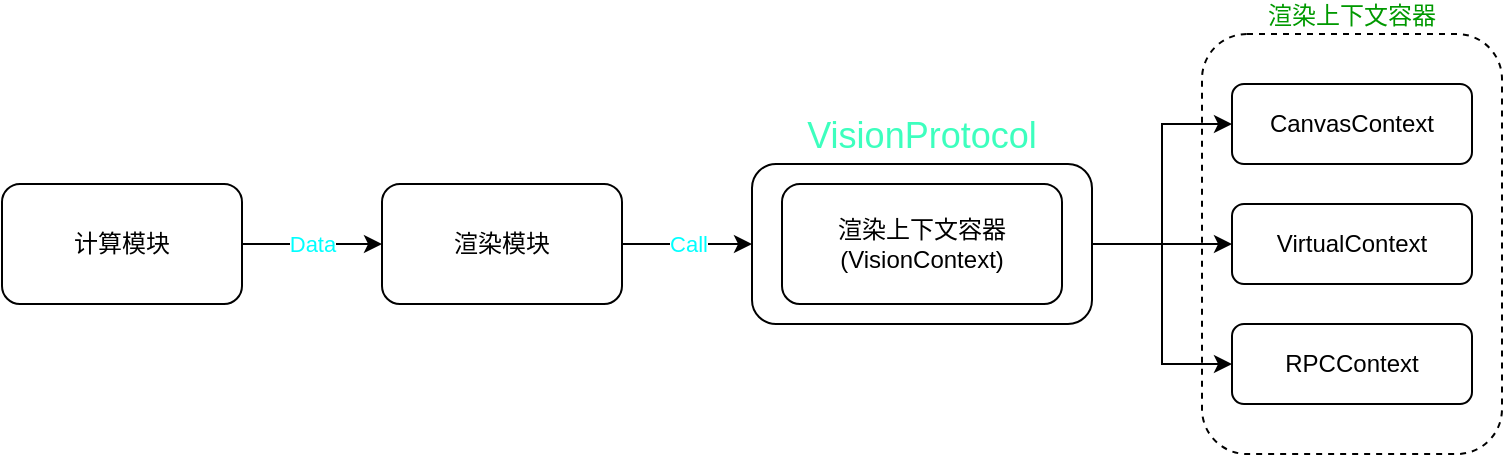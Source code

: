 <mxfile version="21.5.2" type="device">
  <diagram name="第 1 页" id="b5weSJW0Cco4jnRBl2Th">
    <mxGraphModel dx="988" dy="577" grid="1" gridSize="10" guides="1" tooltips="1" connect="1" arrows="1" fold="1" page="1" pageScale="1" pageWidth="1169" pageHeight="827" math="0" shadow="0">
      <root>
        <mxCell id="0" />
        <mxCell id="1" parent="0" />
        <mxCell id="lTGDRozN9I56LuCi_AV8-1" value="计算模块" style="rounded=1;whiteSpace=wrap;html=1;" parent="1" vertex="1">
          <mxGeometry x="210" y="325" width="120" height="60" as="geometry" />
        </mxCell>
        <mxCell id="lTGDRozN9I56LuCi_AV8-2" value="渲染模块" style="whiteSpace=wrap;html=1;rounded=1;" parent="1" vertex="1">
          <mxGeometry x="400" y="325" width="120" height="60" as="geometry" />
        </mxCell>
        <mxCell id="lTGDRozN9I56LuCi_AV8-8" style="edgeStyle=orthogonalEdgeStyle;rounded=0;orthogonalLoop=1;jettySize=auto;html=1;exitX=0.5;exitY=1;exitDx=0;exitDy=0;" parent="1" edge="1">
          <mxGeometry relative="1" as="geometry">
            <mxPoint x="690" y="385" as="sourcePoint" />
            <mxPoint x="690" y="385" as="targetPoint" />
          </mxGeometry>
        </mxCell>
        <mxCell id="lTGDRozN9I56LuCi_AV8-9" value="VisionProtocol" style="whiteSpace=wrap;html=1;rounded=1;labelPosition=center;verticalLabelPosition=top;align=center;verticalAlign=bottom;fontSize=18;fontColor=#3DFFBE;" parent="1" vertex="1">
          <mxGeometry x="585" y="315" width="170" height="80" as="geometry" />
        </mxCell>
        <mxCell id="lTGDRozN9I56LuCi_AV8-7" value="渲染上下文容器(VisionContext)" style="rounded=1;whiteSpace=wrap;html=1;" parent="1" vertex="1">
          <mxGeometry x="600" y="325" width="140" height="60" as="geometry" />
        </mxCell>
        <mxCell id="lTGDRozN9I56LuCi_AV8-12" value="&lt;font color=&quot;#009900&quot;&gt;渲染上下文容器&lt;/font&gt;" style="rounded=1;whiteSpace=wrap;html=1;labelPosition=center;verticalLabelPosition=top;align=center;verticalAlign=bottom;dashed=1;" parent="1" vertex="1">
          <mxGeometry x="810" y="250" width="150" height="210" as="geometry" />
        </mxCell>
        <mxCell id="lTGDRozN9I56LuCi_AV8-13" value="CanvasContext" style="rounded=1;whiteSpace=wrap;html=1;" parent="1" vertex="1">
          <mxGeometry x="825" y="275" width="120" height="40" as="geometry" />
        </mxCell>
        <mxCell id="lTGDRozN9I56LuCi_AV8-14" value="VirtualContext" style="rounded=1;whiteSpace=wrap;html=1;" parent="1" vertex="1">
          <mxGeometry x="825" y="335" width="120" height="40" as="geometry" />
        </mxCell>
        <mxCell id="lTGDRozN9I56LuCi_AV8-15" value="RPCContext" style="rounded=1;whiteSpace=wrap;html=1;" parent="1" vertex="1">
          <mxGeometry x="825" y="395" width="120" height="40" as="geometry" />
        </mxCell>
        <mxCell id="lTGDRozN9I56LuCi_AV8-20" value="" style="endArrow=classic;html=1;rounded=0;exitX=1;exitY=0.5;exitDx=0;exitDy=0;entryX=0;entryY=0.5;entryDx=0;entryDy=0;entryPerimeter=0;edgeStyle=orthogonalEdgeStyle;" parent="1" source="lTGDRozN9I56LuCi_AV8-9" target="lTGDRozN9I56LuCi_AV8-14" edge="1">
          <mxGeometry width="50" height="50" relative="1" as="geometry">
            <mxPoint x="729" y="430" as="sourcePoint" />
            <mxPoint x="789" y="430" as="targetPoint" />
            <Array as="points">
              <mxPoint x="795" y="355" />
              <mxPoint x="795" y="355" />
            </Array>
          </mxGeometry>
        </mxCell>
        <mxCell id="lTGDRozN9I56LuCi_AV8-21" value="" style="endArrow=classic;html=1;rounded=0;exitX=1;exitY=0.5;exitDx=0;exitDy=0;entryX=0;entryY=0.5;entryDx=0;entryDy=0;edgeStyle=orthogonalEdgeStyle;" parent="1" source="lTGDRozN9I56LuCi_AV8-9" target="lTGDRozN9I56LuCi_AV8-13" edge="1">
          <mxGeometry width="50" height="50" relative="1" as="geometry">
            <mxPoint x="755" y="295" as="sourcePoint" />
            <mxPoint x="805" y="245" as="targetPoint" />
          </mxGeometry>
        </mxCell>
        <mxCell id="lTGDRozN9I56LuCi_AV8-22" value="" style="endArrow=classic;html=1;rounded=0;exitX=1;exitY=0.5;exitDx=0;exitDy=0;entryX=0;entryY=0.5;entryDx=0;entryDy=0;edgeStyle=orthogonalEdgeStyle;" parent="1" source="lTGDRozN9I56LuCi_AV8-9" target="lTGDRozN9I56LuCi_AV8-15" edge="1">
          <mxGeometry width="50" height="50" relative="1" as="geometry">
            <mxPoint x="745" y="455" as="sourcePoint" />
            <mxPoint x="795" y="405" as="targetPoint" />
          </mxGeometry>
        </mxCell>
        <mxCell id="b7iuSrvoOFMTaVKUDUDY-1" value="" style="endArrow=classic;html=1;rounded=0;exitX=1;exitY=0.5;exitDx=0;exitDy=0;entryX=0;entryY=0.5;entryDx=0;entryDy=0;" edge="1" parent="1" source="lTGDRozN9I56LuCi_AV8-1" target="lTGDRozN9I56LuCi_AV8-2">
          <mxGeometry relative="1" as="geometry">
            <mxPoint x="350" y="420" as="sourcePoint" />
            <mxPoint x="450" y="420" as="targetPoint" />
          </mxGeometry>
        </mxCell>
        <mxCell id="b7iuSrvoOFMTaVKUDUDY-2" value="&lt;font color=&quot;#00ffff&quot;&gt;Data&lt;/font&gt;" style="edgeLabel;resizable=0;html=1;align=center;verticalAlign=middle;" connectable="0" vertex="1" parent="b7iuSrvoOFMTaVKUDUDY-1">
          <mxGeometry relative="1" as="geometry" />
        </mxCell>
        <mxCell id="b7iuSrvoOFMTaVKUDUDY-4" value="" style="endArrow=classic;html=1;rounded=0;exitX=1;exitY=0.5;exitDx=0;exitDy=0;entryX=0;entryY=0.5;entryDx=0;entryDy=0;" edge="1" parent="1" source="lTGDRozN9I56LuCi_AV8-2" target="lTGDRozN9I56LuCi_AV8-9">
          <mxGeometry relative="1" as="geometry">
            <mxPoint x="480" y="330" as="sourcePoint" />
            <mxPoint x="580" y="330" as="targetPoint" />
          </mxGeometry>
        </mxCell>
        <mxCell id="b7iuSrvoOFMTaVKUDUDY-5" value="Call" style="edgeLabel;resizable=0;html=1;align=center;verticalAlign=middle;fontColor=#00FFFF;" connectable="0" vertex="1" parent="b7iuSrvoOFMTaVKUDUDY-4">
          <mxGeometry relative="1" as="geometry" />
        </mxCell>
      </root>
    </mxGraphModel>
  </diagram>
</mxfile>
